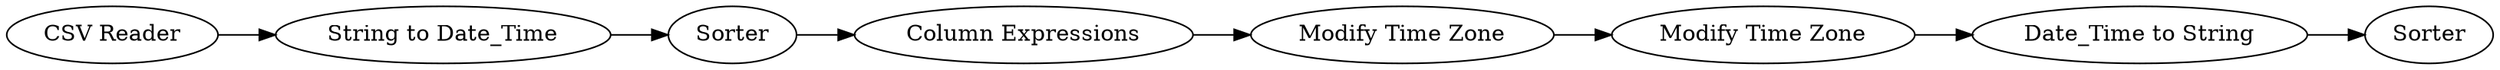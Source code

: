 digraph {
	200 -> 188
	184 -> 185
	186 -> 6
	183 -> 200
	185 -> 186
	188 -> 184
	181 -> 183
	200 [label=Sorter]
	185 [label="Modify Time Zone"]
	188 [label="Column Expressions"]
	186 [label="Date_Time to String"]
	183 [label="String to Date_Time"]
	181 [label="CSV Reader"]
	6 [label=Sorter]
	184 [label="Modify Time Zone"]
	rankdir=LR
}

